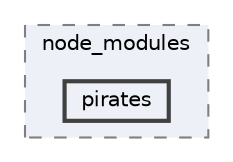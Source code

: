 digraph "pkiclassroomrescheduler/src/main/frontend/node_modules/pirates"
{
 // LATEX_PDF_SIZE
  bgcolor="transparent";
  edge [fontname=Helvetica,fontsize=10,labelfontname=Helvetica,labelfontsize=10];
  node [fontname=Helvetica,fontsize=10,shape=box,height=0.2,width=0.4];
  compound=true
  subgraph clusterdir_72953eda66ccb3a2722c28e1c3e6c23b {
    graph [ bgcolor="#edf0f7", pencolor="grey50", label="node_modules", fontname=Helvetica,fontsize=10 style="filled,dashed", URL="dir_72953eda66ccb3a2722c28e1c3e6c23b.html",tooltip=""]
  dir_26ddf2ccd8bda8d428c58919a3914a70 [label="pirates", fillcolor="#edf0f7", color="grey25", style="filled,bold", URL="dir_26ddf2ccd8bda8d428c58919a3914a70.html",tooltip=""];
  }
}
